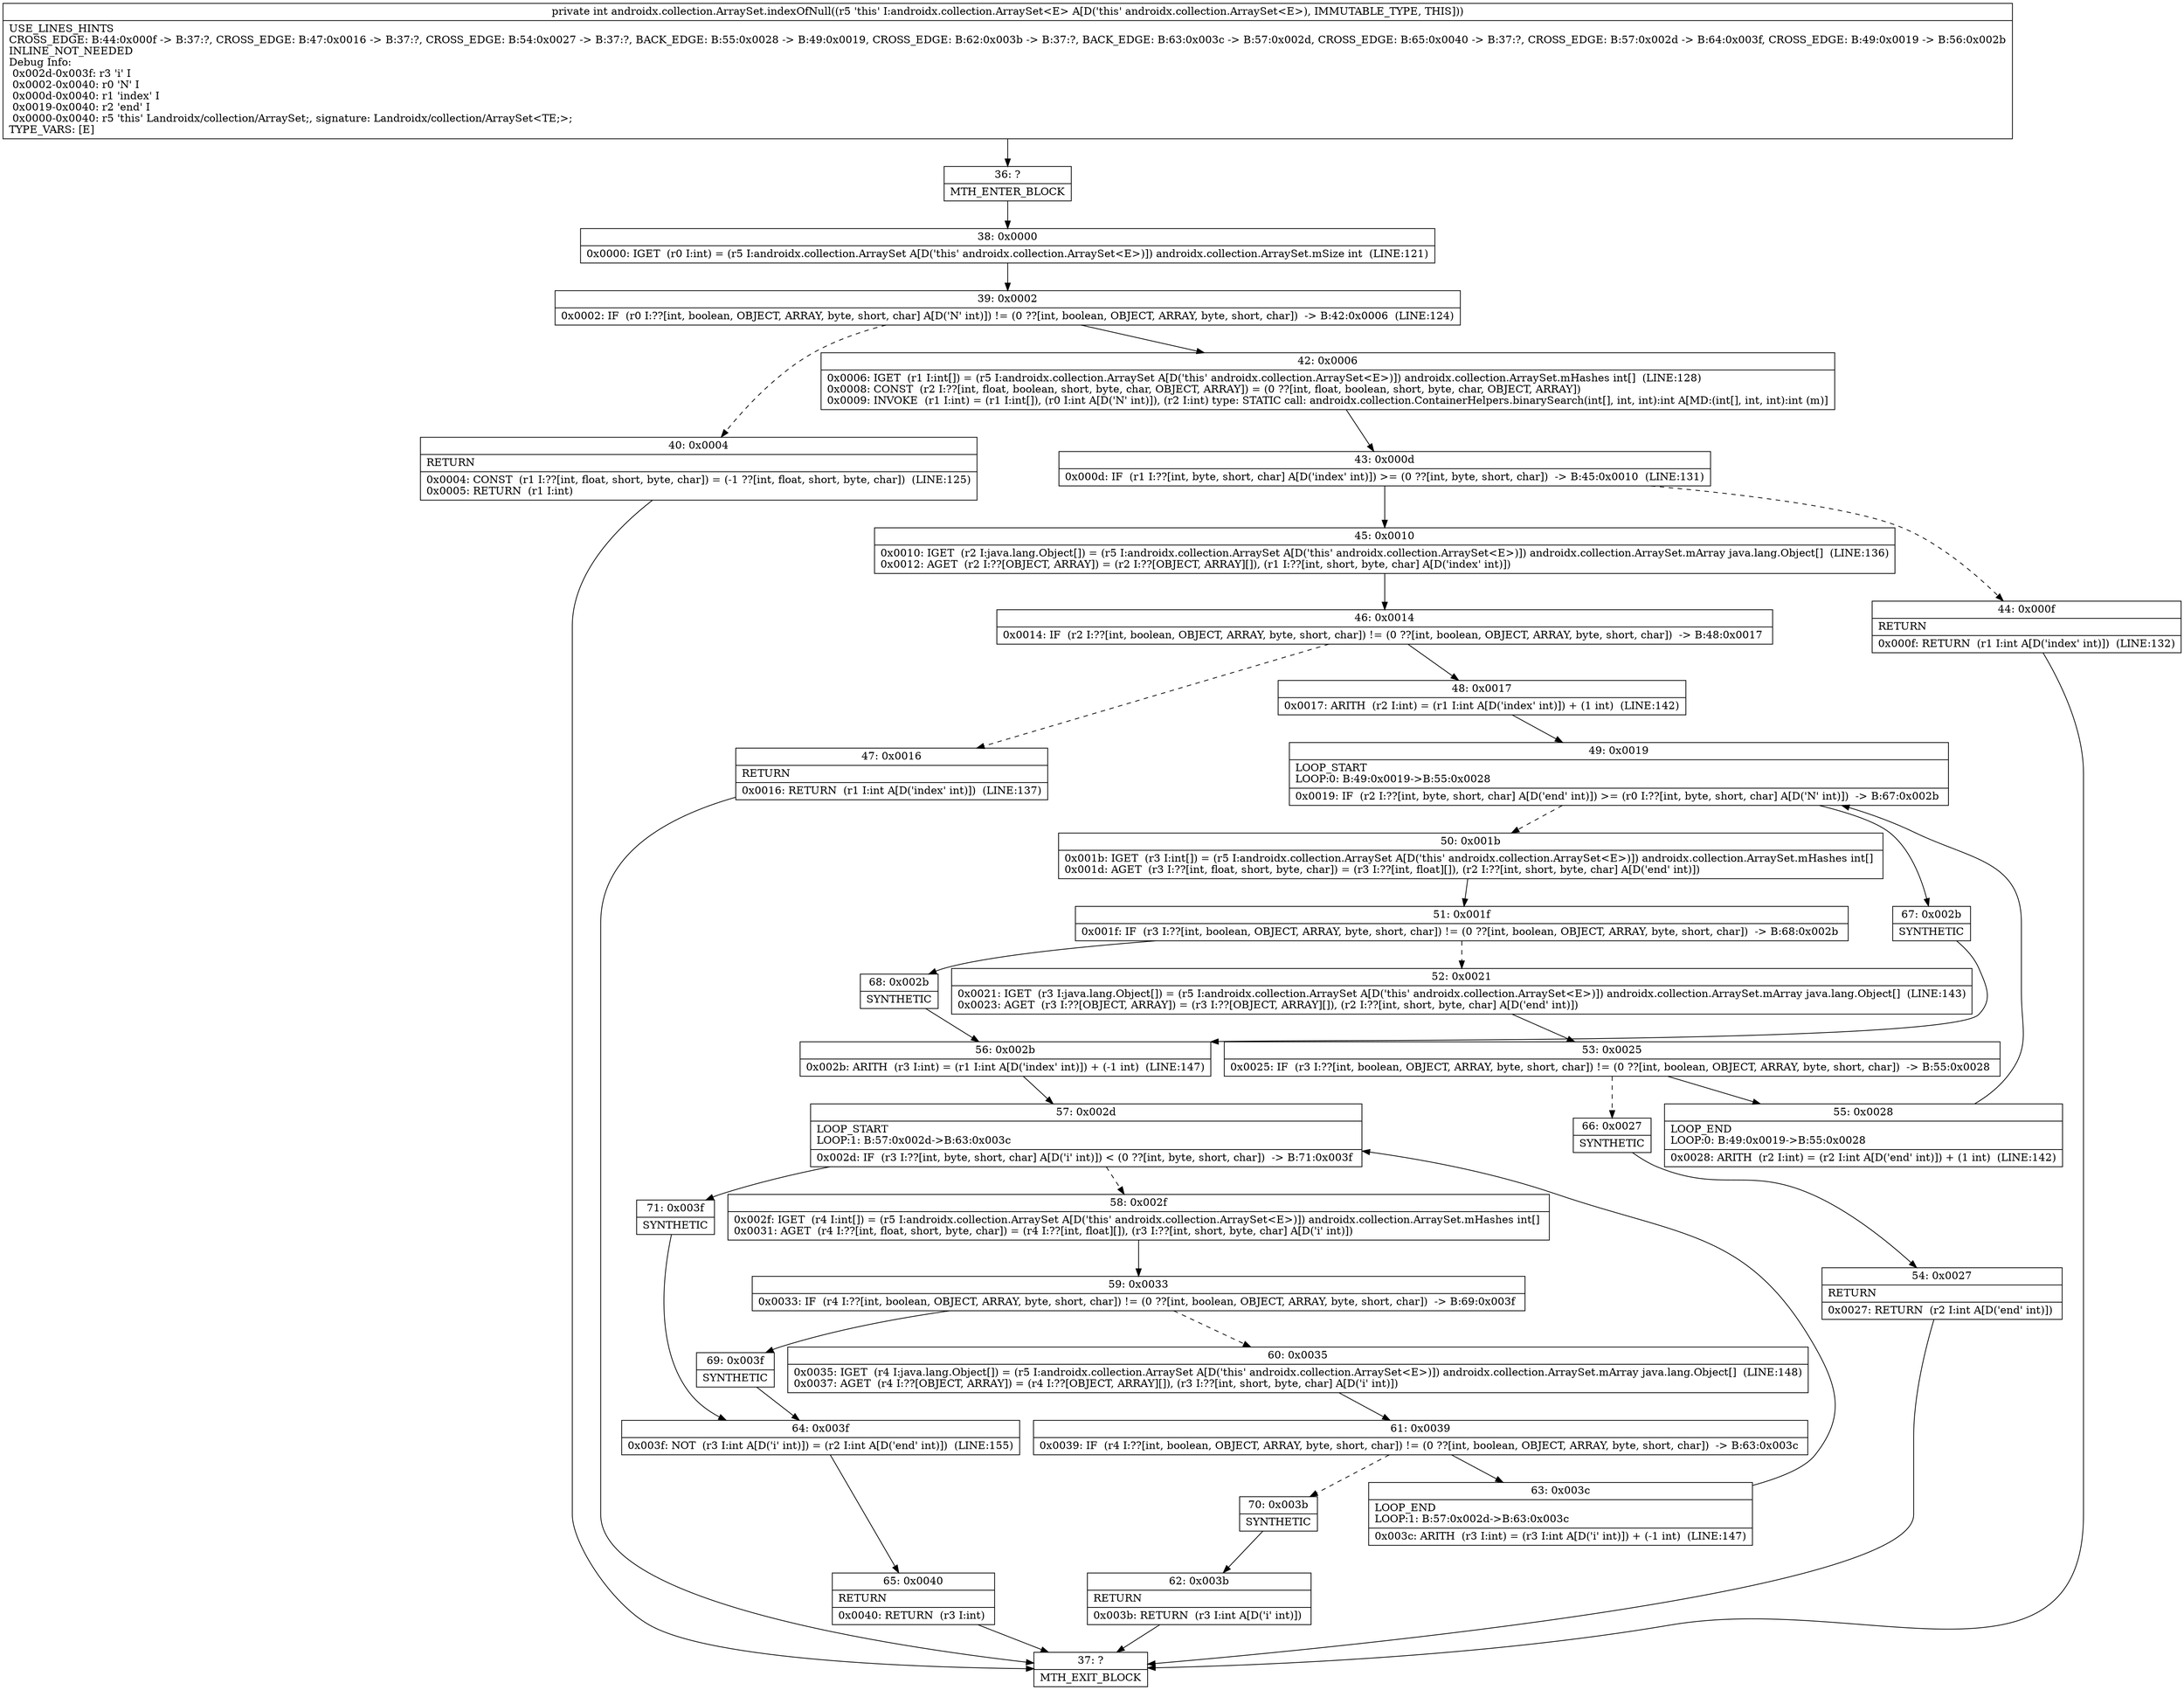 digraph "CFG forandroidx.collection.ArraySet.indexOfNull()I" {
Node_36 [shape=record,label="{36\:\ ?|MTH_ENTER_BLOCK\l}"];
Node_38 [shape=record,label="{38\:\ 0x0000|0x0000: IGET  (r0 I:int) = (r5 I:androidx.collection.ArraySet A[D('this' androidx.collection.ArraySet\<E\>)]) androidx.collection.ArraySet.mSize int  (LINE:121)\l}"];
Node_39 [shape=record,label="{39\:\ 0x0002|0x0002: IF  (r0 I:??[int, boolean, OBJECT, ARRAY, byte, short, char] A[D('N' int)]) != (0 ??[int, boolean, OBJECT, ARRAY, byte, short, char])  \-\> B:42:0x0006  (LINE:124)\l}"];
Node_40 [shape=record,label="{40\:\ 0x0004|RETURN\l|0x0004: CONST  (r1 I:??[int, float, short, byte, char]) = (\-1 ??[int, float, short, byte, char])  (LINE:125)\l0x0005: RETURN  (r1 I:int) \l}"];
Node_37 [shape=record,label="{37\:\ ?|MTH_EXIT_BLOCK\l}"];
Node_42 [shape=record,label="{42\:\ 0x0006|0x0006: IGET  (r1 I:int[]) = (r5 I:androidx.collection.ArraySet A[D('this' androidx.collection.ArraySet\<E\>)]) androidx.collection.ArraySet.mHashes int[]  (LINE:128)\l0x0008: CONST  (r2 I:??[int, float, boolean, short, byte, char, OBJECT, ARRAY]) = (0 ??[int, float, boolean, short, byte, char, OBJECT, ARRAY]) \l0x0009: INVOKE  (r1 I:int) = (r1 I:int[]), (r0 I:int A[D('N' int)]), (r2 I:int) type: STATIC call: androidx.collection.ContainerHelpers.binarySearch(int[], int, int):int A[MD:(int[], int, int):int (m)]\l}"];
Node_43 [shape=record,label="{43\:\ 0x000d|0x000d: IF  (r1 I:??[int, byte, short, char] A[D('index' int)]) \>= (0 ??[int, byte, short, char])  \-\> B:45:0x0010  (LINE:131)\l}"];
Node_44 [shape=record,label="{44\:\ 0x000f|RETURN\l|0x000f: RETURN  (r1 I:int A[D('index' int)])  (LINE:132)\l}"];
Node_45 [shape=record,label="{45\:\ 0x0010|0x0010: IGET  (r2 I:java.lang.Object[]) = (r5 I:androidx.collection.ArraySet A[D('this' androidx.collection.ArraySet\<E\>)]) androidx.collection.ArraySet.mArray java.lang.Object[]  (LINE:136)\l0x0012: AGET  (r2 I:??[OBJECT, ARRAY]) = (r2 I:??[OBJECT, ARRAY][]), (r1 I:??[int, short, byte, char] A[D('index' int)]) \l}"];
Node_46 [shape=record,label="{46\:\ 0x0014|0x0014: IF  (r2 I:??[int, boolean, OBJECT, ARRAY, byte, short, char]) != (0 ??[int, boolean, OBJECT, ARRAY, byte, short, char])  \-\> B:48:0x0017 \l}"];
Node_47 [shape=record,label="{47\:\ 0x0016|RETURN\l|0x0016: RETURN  (r1 I:int A[D('index' int)])  (LINE:137)\l}"];
Node_48 [shape=record,label="{48\:\ 0x0017|0x0017: ARITH  (r2 I:int) = (r1 I:int A[D('index' int)]) + (1 int)  (LINE:142)\l}"];
Node_49 [shape=record,label="{49\:\ 0x0019|LOOP_START\lLOOP:0: B:49:0x0019\-\>B:55:0x0028\l|0x0019: IF  (r2 I:??[int, byte, short, char] A[D('end' int)]) \>= (r0 I:??[int, byte, short, char] A[D('N' int)])  \-\> B:67:0x002b \l}"];
Node_50 [shape=record,label="{50\:\ 0x001b|0x001b: IGET  (r3 I:int[]) = (r5 I:androidx.collection.ArraySet A[D('this' androidx.collection.ArraySet\<E\>)]) androidx.collection.ArraySet.mHashes int[] \l0x001d: AGET  (r3 I:??[int, float, short, byte, char]) = (r3 I:??[int, float][]), (r2 I:??[int, short, byte, char] A[D('end' int)]) \l}"];
Node_51 [shape=record,label="{51\:\ 0x001f|0x001f: IF  (r3 I:??[int, boolean, OBJECT, ARRAY, byte, short, char]) != (0 ??[int, boolean, OBJECT, ARRAY, byte, short, char])  \-\> B:68:0x002b \l}"];
Node_52 [shape=record,label="{52\:\ 0x0021|0x0021: IGET  (r3 I:java.lang.Object[]) = (r5 I:androidx.collection.ArraySet A[D('this' androidx.collection.ArraySet\<E\>)]) androidx.collection.ArraySet.mArray java.lang.Object[]  (LINE:143)\l0x0023: AGET  (r3 I:??[OBJECT, ARRAY]) = (r3 I:??[OBJECT, ARRAY][]), (r2 I:??[int, short, byte, char] A[D('end' int)]) \l}"];
Node_53 [shape=record,label="{53\:\ 0x0025|0x0025: IF  (r3 I:??[int, boolean, OBJECT, ARRAY, byte, short, char]) != (0 ??[int, boolean, OBJECT, ARRAY, byte, short, char])  \-\> B:55:0x0028 \l}"];
Node_55 [shape=record,label="{55\:\ 0x0028|LOOP_END\lLOOP:0: B:49:0x0019\-\>B:55:0x0028\l|0x0028: ARITH  (r2 I:int) = (r2 I:int A[D('end' int)]) + (1 int)  (LINE:142)\l}"];
Node_66 [shape=record,label="{66\:\ 0x0027|SYNTHETIC\l}"];
Node_54 [shape=record,label="{54\:\ 0x0027|RETURN\l|0x0027: RETURN  (r2 I:int A[D('end' int)]) \l}"];
Node_68 [shape=record,label="{68\:\ 0x002b|SYNTHETIC\l}"];
Node_56 [shape=record,label="{56\:\ 0x002b|0x002b: ARITH  (r3 I:int) = (r1 I:int A[D('index' int)]) + (\-1 int)  (LINE:147)\l}"];
Node_57 [shape=record,label="{57\:\ 0x002d|LOOP_START\lLOOP:1: B:57:0x002d\-\>B:63:0x003c\l|0x002d: IF  (r3 I:??[int, byte, short, char] A[D('i' int)]) \< (0 ??[int, byte, short, char])  \-\> B:71:0x003f \l}"];
Node_58 [shape=record,label="{58\:\ 0x002f|0x002f: IGET  (r4 I:int[]) = (r5 I:androidx.collection.ArraySet A[D('this' androidx.collection.ArraySet\<E\>)]) androidx.collection.ArraySet.mHashes int[] \l0x0031: AGET  (r4 I:??[int, float, short, byte, char]) = (r4 I:??[int, float][]), (r3 I:??[int, short, byte, char] A[D('i' int)]) \l}"];
Node_59 [shape=record,label="{59\:\ 0x0033|0x0033: IF  (r4 I:??[int, boolean, OBJECT, ARRAY, byte, short, char]) != (0 ??[int, boolean, OBJECT, ARRAY, byte, short, char])  \-\> B:69:0x003f \l}"];
Node_60 [shape=record,label="{60\:\ 0x0035|0x0035: IGET  (r4 I:java.lang.Object[]) = (r5 I:androidx.collection.ArraySet A[D('this' androidx.collection.ArraySet\<E\>)]) androidx.collection.ArraySet.mArray java.lang.Object[]  (LINE:148)\l0x0037: AGET  (r4 I:??[OBJECT, ARRAY]) = (r4 I:??[OBJECT, ARRAY][]), (r3 I:??[int, short, byte, char] A[D('i' int)]) \l}"];
Node_61 [shape=record,label="{61\:\ 0x0039|0x0039: IF  (r4 I:??[int, boolean, OBJECT, ARRAY, byte, short, char]) != (0 ??[int, boolean, OBJECT, ARRAY, byte, short, char])  \-\> B:63:0x003c \l}"];
Node_63 [shape=record,label="{63\:\ 0x003c|LOOP_END\lLOOP:1: B:57:0x002d\-\>B:63:0x003c\l|0x003c: ARITH  (r3 I:int) = (r3 I:int A[D('i' int)]) + (\-1 int)  (LINE:147)\l}"];
Node_70 [shape=record,label="{70\:\ 0x003b|SYNTHETIC\l}"];
Node_62 [shape=record,label="{62\:\ 0x003b|RETURN\l|0x003b: RETURN  (r3 I:int A[D('i' int)]) \l}"];
Node_69 [shape=record,label="{69\:\ 0x003f|SYNTHETIC\l}"];
Node_64 [shape=record,label="{64\:\ 0x003f|0x003f: NOT  (r3 I:int A[D('i' int)]) = (r2 I:int A[D('end' int)])  (LINE:155)\l}"];
Node_65 [shape=record,label="{65\:\ 0x0040|RETURN\l|0x0040: RETURN  (r3 I:int) \l}"];
Node_71 [shape=record,label="{71\:\ 0x003f|SYNTHETIC\l}"];
Node_67 [shape=record,label="{67\:\ 0x002b|SYNTHETIC\l}"];
MethodNode[shape=record,label="{private int androidx.collection.ArraySet.indexOfNull((r5 'this' I:androidx.collection.ArraySet\<E\> A[D('this' androidx.collection.ArraySet\<E\>), IMMUTABLE_TYPE, THIS]))  | USE_LINES_HINTS\lCROSS_EDGE: B:44:0x000f \-\> B:37:?, CROSS_EDGE: B:47:0x0016 \-\> B:37:?, CROSS_EDGE: B:54:0x0027 \-\> B:37:?, BACK_EDGE: B:55:0x0028 \-\> B:49:0x0019, CROSS_EDGE: B:62:0x003b \-\> B:37:?, BACK_EDGE: B:63:0x003c \-\> B:57:0x002d, CROSS_EDGE: B:65:0x0040 \-\> B:37:?, CROSS_EDGE: B:57:0x002d \-\> B:64:0x003f, CROSS_EDGE: B:49:0x0019 \-\> B:56:0x002b\lINLINE_NOT_NEEDED\lDebug Info:\l  0x002d\-0x003f: r3 'i' I\l  0x0002\-0x0040: r0 'N' I\l  0x000d\-0x0040: r1 'index' I\l  0x0019\-0x0040: r2 'end' I\l  0x0000\-0x0040: r5 'this' Landroidx\/collection\/ArraySet;, signature: Landroidx\/collection\/ArraySet\<TE;\>;\lTYPE_VARS: [E]\l}"];
MethodNode -> Node_36;Node_36 -> Node_38;
Node_38 -> Node_39;
Node_39 -> Node_40[style=dashed];
Node_39 -> Node_42;
Node_40 -> Node_37;
Node_42 -> Node_43;
Node_43 -> Node_44[style=dashed];
Node_43 -> Node_45;
Node_44 -> Node_37;
Node_45 -> Node_46;
Node_46 -> Node_47[style=dashed];
Node_46 -> Node_48;
Node_47 -> Node_37;
Node_48 -> Node_49;
Node_49 -> Node_50[style=dashed];
Node_49 -> Node_67;
Node_50 -> Node_51;
Node_51 -> Node_52[style=dashed];
Node_51 -> Node_68;
Node_52 -> Node_53;
Node_53 -> Node_55;
Node_53 -> Node_66[style=dashed];
Node_55 -> Node_49;
Node_66 -> Node_54;
Node_54 -> Node_37;
Node_68 -> Node_56;
Node_56 -> Node_57;
Node_57 -> Node_58[style=dashed];
Node_57 -> Node_71;
Node_58 -> Node_59;
Node_59 -> Node_60[style=dashed];
Node_59 -> Node_69;
Node_60 -> Node_61;
Node_61 -> Node_63;
Node_61 -> Node_70[style=dashed];
Node_63 -> Node_57;
Node_70 -> Node_62;
Node_62 -> Node_37;
Node_69 -> Node_64;
Node_64 -> Node_65;
Node_65 -> Node_37;
Node_71 -> Node_64;
Node_67 -> Node_56;
}

